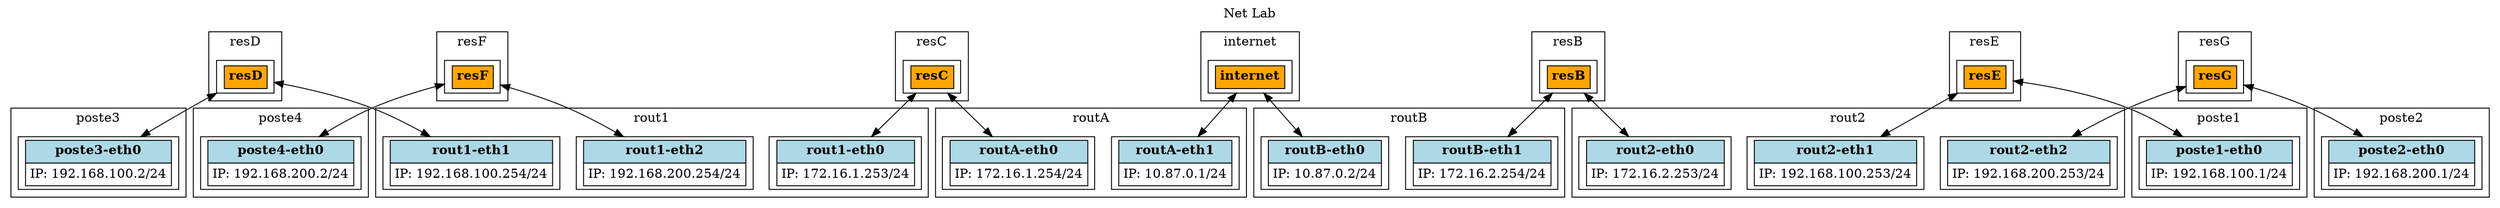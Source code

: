 digraph G { 
    label = "Net Lab";
    labelloc = top;
 
    node [shape=record];
    edge [dir=both];
subgraph cluster_0 {
		label = rout1;
	
        "rout1-eth0" [label=<
            <table border="0" cellborder="1" cellspacing="0" cellpadding="4">
                <tr><td bgcolor="lightblue"><b>rout1-eth0</b></td></tr>
                <tr><td align="left">IP: 172.16.1.253/24</td></tr>
            </table>
        >];
        "rout1-eth1" [label=<
            <table border="0" cellborder="1" cellspacing="0" cellpadding="4">
                <tr><td bgcolor="lightblue"><b>rout1-eth1</b></td></tr>
                <tr><td align="left">IP: 192.168.100.254/24</td></tr>
            </table>
        >];
        "rout1-eth2" [label=<
            <table border="0" cellborder="1" cellspacing="0" cellpadding="4">
                <tr><td bgcolor="lightblue"><b>rout1-eth2</b></td></tr>
                <tr><td align="left">IP: 192.168.200.254/24</td></tr>
            </table>
        >];
	}
subgraph cluster_1 {
		label = rout2;
	
        "rout2-eth0" [label=<
            <table border="0" cellborder="1" cellspacing="0" cellpadding="4">
                <tr><td bgcolor="lightblue"><b>rout2-eth0</b></td></tr>
                <tr><td align="left">IP: 172.16.2.253/24</td></tr>
            </table>
        >];
        "rout2-eth1" [label=<
            <table border="0" cellborder="1" cellspacing="0" cellpadding="4">
                <tr><td bgcolor="lightblue"><b>rout2-eth1</b></td></tr>
                <tr><td align="left">IP: 192.168.100.253/24</td></tr>
            </table>
        >];
        "rout2-eth2" [label=<
            <table border="0" cellborder="1" cellspacing="0" cellpadding="4">
                <tr><td bgcolor="lightblue"><b>rout2-eth2</b></td></tr>
                <tr><td align="left">IP: 192.168.200.253/24</td></tr>
            </table>
        >];
	}
subgraph cluster_2 {
		label = routA;
	
        "routA-eth0" [label=<
            <table border="0" cellborder="1" cellspacing="0" cellpadding="4">
                <tr><td bgcolor="lightblue"><b>routA-eth0</b></td></tr>
                <tr><td align="left">IP: 172.16.1.254/24</td></tr>
            </table>
        >];
        "routA-eth1" [label=<
            <table border="0" cellborder="1" cellspacing="0" cellpadding="4">
                <tr><td bgcolor="lightblue"><b>routA-eth1</b></td></tr>
                <tr><td align="left">IP: 10.87.0.1/24</td></tr>
            </table>
        >];
	}
subgraph cluster_3 {
		label = routB;
	
        "routB-eth0" [label=<
            <table border="0" cellborder="1" cellspacing="0" cellpadding="4">
                <tr><td bgcolor="lightblue"><b>routB-eth0</b></td></tr>
                <tr><td align="left">IP: 10.87.0.2/24</td></tr>
            </table>
        >];
        "routB-eth1" [label=<
            <table border="0" cellborder="1" cellspacing="0" cellpadding="4">
                <tr><td bgcolor="lightblue"><b>routB-eth1</b></td></tr>
                <tr><td align="left">IP: 172.16.2.254/24</td></tr>
            </table>
        >];
	}
subgraph cluster_4 {
		label = poste1;
	
        "poste1-eth0" [label=<
            <table border="0" cellborder="1" cellspacing="0" cellpadding="4">
                <tr><td bgcolor="lightblue"><b>poste1-eth0</b></td></tr>
                <tr><td align="left">IP: 192.168.100.1/24</td></tr>
            </table>
        >];
	}
subgraph cluster_5 {
		label = poste2;
	
        "poste2-eth0" [label=<
            <table border="0" cellborder="1" cellspacing="0" cellpadding="4">
                <tr><td bgcolor="lightblue"><b>poste2-eth0</b></td></tr>
                <tr><td align="left">IP: 192.168.200.1/24</td></tr>
            </table>
        >];
	}
subgraph cluster_6 {
		label = poste3;
	
        "poste3-eth0" [label=<
            <table border="0" cellborder="1" cellspacing="0" cellpadding="4">
                <tr><td bgcolor="lightblue"><b>poste3-eth0</b></td></tr>
                <tr><td align="left">IP: 192.168.100.2/24</td></tr>
            </table>
        >];
	}
subgraph cluster_7 {
		label = poste4;
	
        "poste4-eth0" [label=<
            <table border="0" cellborder="1" cellspacing="0" cellpadding="4">
                <tr><td bgcolor="lightblue"><b>poste4-eth0</b></td></tr>
                <tr><td align="left">IP: 192.168.200.2/24</td></tr>
            </table>
        >];
	}
subgraph cluster_8 {
		label = internet;
	
        "internet" [label=<
            <table border="0" cellborder="1" cellspacing="0" cellpadding="4">
                <tr><td bgcolor="orange"><b>internet</b></td></tr>
            </table>
        >];
	}
subgraph cluster_9 {
		label = resB;
	
        "resB" [label=<
            <table border="0" cellborder="1" cellspacing="0" cellpadding="4">
                <tr><td bgcolor="orange"><b>resB</b></td></tr>
            </table>
        >];
	}
subgraph cluster_10 {
		label = resC;
	
        "resC" [label=<
            <table border="0" cellborder="1" cellspacing="0" cellpadding="4">
                <tr><td bgcolor="orange"><b>resC</b></td></tr>
            </table>
        >];
	}
subgraph cluster_11 {
		label = resD;
	
        "resD" [label=<
            <table border="0" cellborder="1" cellspacing="0" cellpadding="4">
                <tr><td bgcolor="orange"><b>resD</b></td></tr>
            </table>
        >];
	}
subgraph cluster_12 {
		label = resE;
	
        "resE" [label=<
            <table border="0" cellborder="1" cellspacing="0" cellpadding="4">
                <tr><td bgcolor="orange"><b>resE</b></td></tr>
            </table>
        >];
	}
subgraph cluster_13 {
		label = resF;
	
        "resF" [label=<
            <table border="0" cellborder="1" cellspacing="0" cellpadding="4">
                <tr><td bgcolor="orange"><b>resF</b></td></tr>
            </table>
        >];
	}
subgraph cluster_14 {
		label = resG;
	
        "resG" [label=<
            <table border="0" cellborder="1" cellspacing="0" cellpadding="4">
                <tr><td bgcolor="orange"><b>resG</b></td></tr>
            </table>
        >];
	}
 "internet"->"routA-eth1"; 
 "internet"->"routB-eth0"; 
 "resB"->"routB-eth1"; 
 "resB"->"rout2-eth0"; 
 "resC"->"routA-eth0"; 
 "resC"->"rout1-eth0"; 
 "resD"->"rout1-eth1"; 
 "resD"->"poste3-eth0"; 
 "resE"->"rout2-eth1"; 
 "resE"->"poste1-eth0"; 
 "resF"->"rout1-eth2"; 
 "resF"->"poste4-eth0"; 
 "resG"->"rout2-eth2"; 
 "resG"->"poste2-eth0"; 
}
